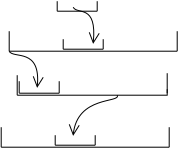 <?xml version="1.0" encoding="UTF-8"?>
<dia:diagram xmlns:dia="http://www.lysator.liu.se/~alla/dia/">
  <dia:layer name="Arrière-plan" visible="true" active="true">
    <dia:object type="Standard - ZigZagLine" version="1" id="O0">
      <dia:attribute name="obj_pos">
        <dia:point val="9.2,15"/>
      </dia:attribute>
      <dia:attribute name="obj_bb">
        <dia:rectangle val="9.19,14.99;17.61,15.01"/>
      </dia:attribute>
      <dia:attribute name="orth_points">
        <dia:point val="9.2,15"/>
        <dia:point val="9.21,15"/>
        <dia:point val="17.59,15"/>
        <dia:point val="17.6,15"/>
      </dia:attribute>
      <dia:attribute name="orth_orient">
        <dia:enum val="0"/>
        <dia:enum val="1"/>
        <dia:enum val="0"/>
      </dia:attribute>
      <dia:attribute name="autorouting">
        <dia:boolean val="true"/>
      </dia:attribute>
      <dia:attribute name="line_width">
        <dia:real val="0.02"/>
      </dia:attribute>
    </dia:object>
    <dia:object type="Standard - Line" version="0" id="O1">
      <dia:attribute name="obj_pos">
        <dia:point val="9.2,15"/>
      </dia:attribute>
      <dia:attribute name="obj_bb">
        <dia:rectangle val="9.19,13.99;9.21,15.01"/>
      </dia:attribute>
      <dia:attribute name="conn_endpoints">
        <dia:point val="9.2,15"/>
        <dia:point val="9.2,14"/>
      </dia:attribute>
      <dia:attribute name="numcp">
        <dia:int val="1"/>
      </dia:attribute>
      <dia:attribute name="line_width">
        <dia:real val="0.02"/>
      </dia:attribute>
    </dia:object>
    <dia:object type="Standard - Line" version="0" id="O2">
      <dia:attribute name="obj_pos">
        <dia:point val="17.6,15"/>
      </dia:attribute>
      <dia:attribute name="obj_bb">
        <dia:rectangle val="17.59,13.99;17.61,15.01"/>
      </dia:attribute>
      <dia:attribute name="conn_endpoints">
        <dia:point val="17.6,15"/>
        <dia:point val="17.6,14"/>
      </dia:attribute>
      <dia:attribute name="numcp">
        <dia:int val="1"/>
      </dia:attribute>
      <dia:attribute name="line_width">
        <dia:real val="0.02"/>
      </dia:attribute>
    </dia:object>
    <dia:object type="Standard - ZigZagLine" version="1" id="O3">
      <dia:attribute name="obj_pos">
        <dia:point val="11.9,14.9"/>
      </dia:attribute>
      <dia:attribute name="obj_bb">
        <dia:rectangle val="11.89,14.89;13.91,14.91"/>
      </dia:attribute>
      <dia:attribute name="orth_points">
        <dia:point val="11.9,14.9"/>
        <dia:point val="11.95,14.9"/>
        <dia:point val="13.85,14.9"/>
        <dia:point val="13.9,14.9"/>
      </dia:attribute>
      <dia:attribute name="orth_orient">
        <dia:enum val="0"/>
        <dia:enum val="1"/>
        <dia:enum val="0"/>
      </dia:attribute>
      <dia:attribute name="autorouting">
        <dia:boolean val="true"/>
      </dia:attribute>
      <dia:attribute name="line_width">
        <dia:real val="0.02"/>
      </dia:attribute>
    </dia:object>
    <dia:object type="Standard - Line" version="0" id="O4">
      <dia:attribute name="obj_pos">
        <dia:point val="11.9,14.9"/>
      </dia:attribute>
      <dia:attribute name="obj_bb">
        <dia:rectangle val="11.89,14.39;11.91,14.91"/>
      </dia:attribute>
      <dia:attribute name="conn_endpoints">
        <dia:point val="11.9,14.9"/>
        <dia:point val="11.9,14.4"/>
      </dia:attribute>
      <dia:attribute name="numcp">
        <dia:int val="1"/>
      </dia:attribute>
      <dia:attribute name="line_width">
        <dia:real val="0.02"/>
      </dia:attribute>
    </dia:object>
    <dia:object type="Standard - Line" version="0" id="O5">
      <dia:attribute name="obj_pos">
        <dia:point val="13.9,14.9"/>
      </dia:attribute>
      <dia:attribute name="obj_bb">
        <dia:rectangle val="13.89,14.39;13.91,14.91"/>
      </dia:attribute>
      <dia:attribute name="conn_endpoints">
        <dia:point val="13.9,14.9"/>
        <dia:point val="13.9,14.4"/>
      </dia:attribute>
      <dia:attribute name="numcp">
        <dia:int val="1"/>
      </dia:attribute>
      <dia:attribute name="line_width">
        <dia:real val="0.02"/>
      </dia:attribute>
    </dia:object>
    <dia:object type="Standard - BezierLine" version="0" id="O6">
      <dia:attribute name="obj_pos">
        <dia:point val="15,12.4"/>
      </dia:attribute>
      <dia:attribute name="obj_bb">
        <dia:rectangle val="12.588,12.387;15.023,14.4"/>
      </dia:attribute>
      <dia:attribute name="bez_points">
        <dia:point val="15,12.4"/>
        <dia:point val="15.2,12.8"/>
        <dia:point val="13,12.4"/>
        <dia:point val="12.8,14.4"/>
      </dia:attribute>
      <dia:attribute name="corner_types">
        <dia:enum val="0"/>
        <dia:enum val="0"/>
      </dia:attribute>
      <dia:attribute name="line_width">
        <dia:real val="0.02"/>
      </dia:attribute>
      <dia:attribute name="end_arrow">
        <dia:enum val="1"/>
      </dia:attribute>
      <dia:attribute name="end_arrow_length">
        <dia:real val="0.5"/>
      </dia:attribute>
      <dia:attribute name="end_arrow_width">
        <dia:real val="0.5"/>
      </dia:attribute>
    </dia:object>
    <dia:object type="Standard - ZigZagLine" version="1" id="O7">
      <dia:attribute name="obj_pos">
        <dia:point val="10,12.4"/>
      </dia:attribute>
      <dia:attribute name="obj_bb">
        <dia:rectangle val="9.99,12.086;17.51,12.41"/>
      </dia:attribute>
      <dia:attribute name="orth_points">
        <dia:point val="10,12.4"/>
        <dia:point val="17.5,12.4"/>
        <dia:point val="17.5,12.1"/>
        <dia:point val="17.5,12.1"/>
      </dia:attribute>
      <dia:attribute name="orth_orient">
        <dia:enum val="0"/>
        <dia:enum val="1"/>
        <dia:enum val="0"/>
      </dia:attribute>
      <dia:attribute name="autorouting">
        <dia:boolean val="false"/>
      </dia:attribute>
      <dia:attribute name="line_width">
        <dia:real val="0.02"/>
      </dia:attribute>
    </dia:object>
    <dia:object type="Standard - Line" version="0" id="O8">
      <dia:attribute name="obj_pos">
        <dia:point val="10,12.4"/>
      </dia:attribute>
      <dia:attribute name="obj_bb">
        <dia:rectangle val="9.99,11.39;10.01,12.41"/>
      </dia:attribute>
      <dia:attribute name="conn_endpoints">
        <dia:point val="10,12.4"/>
        <dia:point val="10,11.4"/>
      </dia:attribute>
      <dia:attribute name="numcp">
        <dia:int val="1"/>
      </dia:attribute>
      <dia:attribute name="line_width">
        <dia:real val="0.02"/>
      </dia:attribute>
    </dia:object>
    <dia:object type="Standard - Line" version="0" id="O9">
      <dia:attribute name="obj_pos">
        <dia:point val="17.5,12.3"/>
      </dia:attribute>
      <dia:attribute name="obj_bb">
        <dia:rectangle val="17.49,11.29;17.51,12.31"/>
      </dia:attribute>
      <dia:attribute name="conn_endpoints">
        <dia:point val="17.5,12.3"/>
        <dia:point val="17.5,11.3"/>
      </dia:attribute>
      <dia:attribute name="numcp">
        <dia:int val="1"/>
      </dia:attribute>
      <dia:attribute name="line_width">
        <dia:real val="0.02"/>
      </dia:attribute>
    </dia:object>
    <dia:object type="Standard - ZigZagLine" version="1" id="O10">
      <dia:attribute name="obj_pos">
        <dia:point val="10.1,12.3"/>
      </dia:attribute>
      <dia:attribute name="obj_bb">
        <dia:rectangle val="10.09,12.29;12.11,12.31"/>
      </dia:attribute>
      <dia:attribute name="orth_points">
        <dia:point val="10.1,12.3"/>
        <dia:point val="10.15,12.3"/>
        <dia:point val="12.05,12.3"/>
        <dia:point val="12.1,12.3"/>
      </dia:attribute>
      <dia:attribute name="orth_orient">
        <dia:enum val="0"/>
        <dia:enum val="1"/>
        <dia:enum val="0"/>
      </dia:attribute>
      <dia:attribute name="autorouting">
        <dia:boolean val="true"/>
      </dia:attribute>
      <dia:attribute name="line_width">
        <dia:real val="0.02"/>
      </dia:attribute>
    </dia:object>
    <dia:object type="Standard - Line" version="0" id="O11">
      <dia:attribute name="obj_pos">
        <dia:point val="10.1,12.3"/>
      </dia:attribute>
      <dia:attribute name="obj_bb">
        <dia:rectangle val="10.09,11.69;10.11,12.31"/>
      </dia:attribute>
      <dia:attribute name="conn_endpoints">
        <dia:point val="10.1,12.3"/>
        <dia:point val="10.1,11.7"/>
      </dia:attribute>
      <dia:attribute name="numcp">
        <dia:int val="1"/>
      </dia:attribute>
      <dia:attribute name="line_width">
        <dia:real val="0.02"/>
      </dia:attribute>
    </dia:object>
    <dia:object type="Standard - Line" version="0" id="O12">
      <dia:attribute name="obj_pos">
        <dia:point val="12.1,12.3"/>
      </dia:attribute>
      <dia:attribute name="obj_bb">
        <dia:rectangle val="12.09,11.69;12.11,12.31"/>
      </dia:attribute>
      <dia:attribute name="conn_endpoints">
        <dia:point val="12.1,12.3"/>
        <dia:point val="12.1,11.7"/>
      </dia:attribute>
      <dia:attribute name="numcp">
        <dia:int val="1"/>
      </dia:attribute>
      <dia:attribute name="line_width">
        <dia:real val="0.02"/>
      </dia:attribute>
    </dia:object>
    <dia:object type="Standard - ZigZagLine" version="1" id="O13">
      <dia:attribute name="obj_pos">
        <dia:point val="9.6,10.2"/>
      </dia:attribute>
      <dia:attribute name="obj_bb">
        <dia:rectangle val="9.59,10.19;18.01,10.21"/>
      </dia:attribute>
      <dia:attribute name="orth_points">
        <dia:point val="9.6,10.2"/>
        <dia:point val="9.61,10.2"/>
        <dia:point val="17.99,10.2"/>
        <dia:point val="18,10.2"/>
      </dia:attribute>
      <dia:attribute name="orth_orient">
        <dia:enum val="0"/>
        <dia:enum val="1"/>
        <dia:enum val="0"/>
      </dia:attribute>
      <dia:attribute name="autorouting">
        <dia:boolean val="true"/>
      </dia:attribute>
      <dia:attribute name="line_width">
        <dia:real val="0.02"/>
      </dia:attribute>
    </dia:object>
    <dia:object type="Standard - Line" version="0" id="O14">
      <dia:attribute name="obj_pos">
        <dia:point val="9.6,10.2"/>
      </dia:attribute>
      <dia:attribute name="obj_bb">
        <dia:rectangle val="9.59,9.19;9.61,10.21"/>
      </dia:attribute>
      <dia:attribute name="conn_endpoints">
        <dia:point val="9.6,10.2"/>
        <dia:point val="9.6,9.2"/>
      </dia:attribute>
      <dia:attribute name="numcp">
        <dia:int val="1"/>
      </dia:attribute>
      <dia:attribute name="line_width">
        <dia:real val="0.02"/>
      </dia:attribute>
    </dia:object>
    <dia:object type="Standard - Line" version="0" id="O15">
      <dia:attribute name="obj_pos">
        <dia:point val="18,10.2"/>
      </dia:attribute>
      <dia:attribute name="obj_bb">
        <dia:rectangle val="17.99,9.19;18.01,10.21"/>
      </dia:attribute>
      <dia:attribute name="conn_endpoints">
        <dia:point val="18,10.2"/>
        <dia:point val="18,9.2"/>
      </dia:attribute>
      <dia:attribute name="numcp">
        <dia:int val="1"/>
      </dia:attribute>
      <dia:attribute name="line_width">
        <dia:real val="0.02"/>
      </dia:attribute>
    </dia:object>
    <dia:object type="Standard - ZigZagLine" version="1" id="O16">
      <dia:attribute name="obj_pos">
        <dia:point val="12.3,10.1"/>
      </dia:attribute>
      <dia:attribute name="obj_bb">
        <dia:rectangle val="12.29,10.09;14.31,10.11"/>
      </dia:attribute>
      <dia:attribute name="orth_points">
        <dia:point val="12.3,10.1"/>
        <dia:point val="12.35,10.1"/>
        <dia:point val="14.25,10.1"/>
        <dia:point val="14.3,10.1"/>
      </dia:attribute>
      <dia:attribute name="orth_orient">
        <dia:enum val="0"/>
        <dia:enum val="1"/>
        <dia:enum val="0"/>
      </dia:attribute>
      <dia:attribute name="autorouting">
        <dia:boolean val="true"/>
      </dia:attribute>
      <dia:attribute name="line_width">
        <dia:real val="0.02"/>
      </dia:attribute>
    </dia:object>
    <dia:object type="Standard - Line" version="0" id="O17">
      <dia:attribute name="obj_pos">
        <dia:point val="12.3,10.1"/>
      </dia:attribute>
      <dia:attribute name="obj_bb">
        <dia:rectangle val="12.29,9.59;12.31,10.11"/>
      </dia:attribute>
      <dia:attribute name="conn_endpoints">
        <dia:point val="12.3,10.1"/>
        <dia:point val="12.3,9.6"/>
      </dia:attribute>
      <dia:attribute name="numcp">
        <dia:int val="1"/>
      </dia:attribute>
      <dia:attribute name="line_width">
        <dia:real val="0.02"/>
      </dia:attribute>
    </dia:object>
    <dia:object type="Standard - Line" version="0" id="O18">
      <dia:attribute name="obj_pos">
        <dia:point val="14.3,10.1"/>
      </dia:attribute>
      <dia:attribute name="obj_bb">
        <dia:rectangle val="14.29,9.59;14.31,10.11"/>
      </dia:attribute>
      <dia:attribute name="conn_endpoints">
        <dia:point val="14.3,10.1"/>
        <dia:point val="14.3,9.6"/>
      </dia:attribute>
      <dia:attribute name="numcp">
        <dia:int val="1"/>
      </dia:attribute>
      <dia:attribute name="line_width">
        <dia:real val="0.02"/>
      </dia:attribute>
    </dia:object>
    <dia:object type="Standard - BezierLine" version="0" id="O19">
      <dia:attribute name="obj_pos">
        <dia:point val="9.6,10.2"/>
      </dia:attribute>
      <dia:attribute name="obj_bb">
        <dia:rectangle val="9.587,10.187;11.318,12"/>
      </dia:attribute>
      <dia:attribute name="bez_points">
        <dia:point val="9.6,10.2"/>
        <dia:point val="9.8,10.6"/>
        <dia:point val="11.2,10"/>
        <dia:point val="11,12"/>
      </dia:attribute>
      <dia:attribute name="corner_types">
        <dia:enum val="0"/>
        <dia:enum val="0"/>
      </dia:attribute>
      <dia:attribute name="line_width">
        <dia:real val="0.02"/>
      </dia:attribute>
      <dia:attribute name="end_arrow">
        <dia:enum val="1"/>
      </dia:attribute>
      <dia:attribute name="end_arrow_length">
        <dia:real val="0.5"/>
      </dia:attribute>
      <dia:attribute name="end_arrow_width">
        <dia:real val="0.5"/>
      </dia:attribute>
    </dia:object>
    <dia:object type="Standard - ZigZagLine" version="1" id="O20">
      <dia:attribute name="obj_pos">
        <dia:point val="12,8.2"/>
      </dia:attribute>
      <dia:attribute name="obj_bb">
        <dia:rectangle val="11.99,8.19;14.01,8.21"/>
      </dia:attribute>
      <dia:attribute name="orth_points">
        <dia:point val="12,8.2"/>
        <dia:point val="12.05,8.2"/>
        <dia:point val="13.95,8.2"/>
        <dia:point val="14,8.2"/>
      </dia:attribute>
      <dia:attribute name="orth_orient">
        <dia:enum val="0"/>
        <dia:enum val="1"/>
        <dia:enum val="0"/>
      </dia:attribute>
      <dia:attribute name="autorouting">
        <dia:boolean val="true"/>
      </dia:attribute>
      <dia:attribute name="line_width">
        <dia:real val="0.02"/>
      </dia:attribute>
    </dia:object>
    <dia:object type="Standard - Line" version="0" id="O21">
      <dia:attribute name="obj_pos">
        <dia:point val="12,8.2"/>
      </dia:attribute>
      <dia:attribute name="obj_bb">
        <dia:rectangle val="11.99,7.69;12.01,8.21"/>
      </dia:attribute>
      <dia:attribute name="conn_endpoints">
        <dia:point val="12,8.2"/>
        <dia:point val="12,7.7"/>
      </dia:attribute>
      <dia:attribute name="numcp">
        <dia:int val="1"/>
      </dia:attribute>
      <dia:attribute name="line_width">
        <dia:real val="0.02"/>
      </dia:attribute>
    </dia:object>
    <dia:object type="Standard - Line" version="0" id="O22">
      <dia:attribute name="obj_pos">
        <dia:point val="14,8.2"/>
      </dia:attribute>
      <dia:attribute name="obj_bb">
        <dia:rectangle val="13.99,7.69;14.01,8.21"/>
      </dia:attribute>
      <dia:attribute name="conn_endpoints">
        <dia:point val="14,8.2"/>
        <dia:point val="14,7.7"/>
      </dia:attribute>
      <dia:attribute name="numcp">
        <dia:int val="1"/>
      </dia:attribute>
      <dia:attribute name="line_width">
        <dia:real val="0.02"/>
      </dia:attribute>
    </dia:object>
    <dia:object type="Standard - BezierLine" version="0" id="O23">
      <dia:attribute name="obj_pos">
        <dia:point val="12.8,8"/>
      </dia:attribute>
      <dia:attribute name="obj_bb">
        <dia:rectangle val="12.787,7.987;14.118,9.8"/>
      </dia:attribute>
      <dia:attribute name="bez_points">
        <dia:point val="12.8,8"/>
        <dia:point val="13,8.4"/>
        <dia:point val="14,7.8"/>
        <dia:point val="13.8,9.8"/>
      </dia:attribute>
      <dia:attribute name="corner_types">
        <dia:enum val="0"/>
        <dia:enum val="0"/>
      </dia:attribute>
      <dia:attribute name="line_width">
        <dia:real val="0.02"/>
      </dia:attribute>
      <dia:attribute name="end_arrow">
        <dia:enum val="1"/>
      </dia:attribute>
      <dia:attribute name="end_arrow_length">
        <dia:real val="0.5"/>
      </dia:attribute>
      <dia:attribute name="end_arrow_width">
        <dia:real val="0.5"/>
      </dia:attribute>
    </dia:object>
  </dia:layer>
</dia:diagram>
